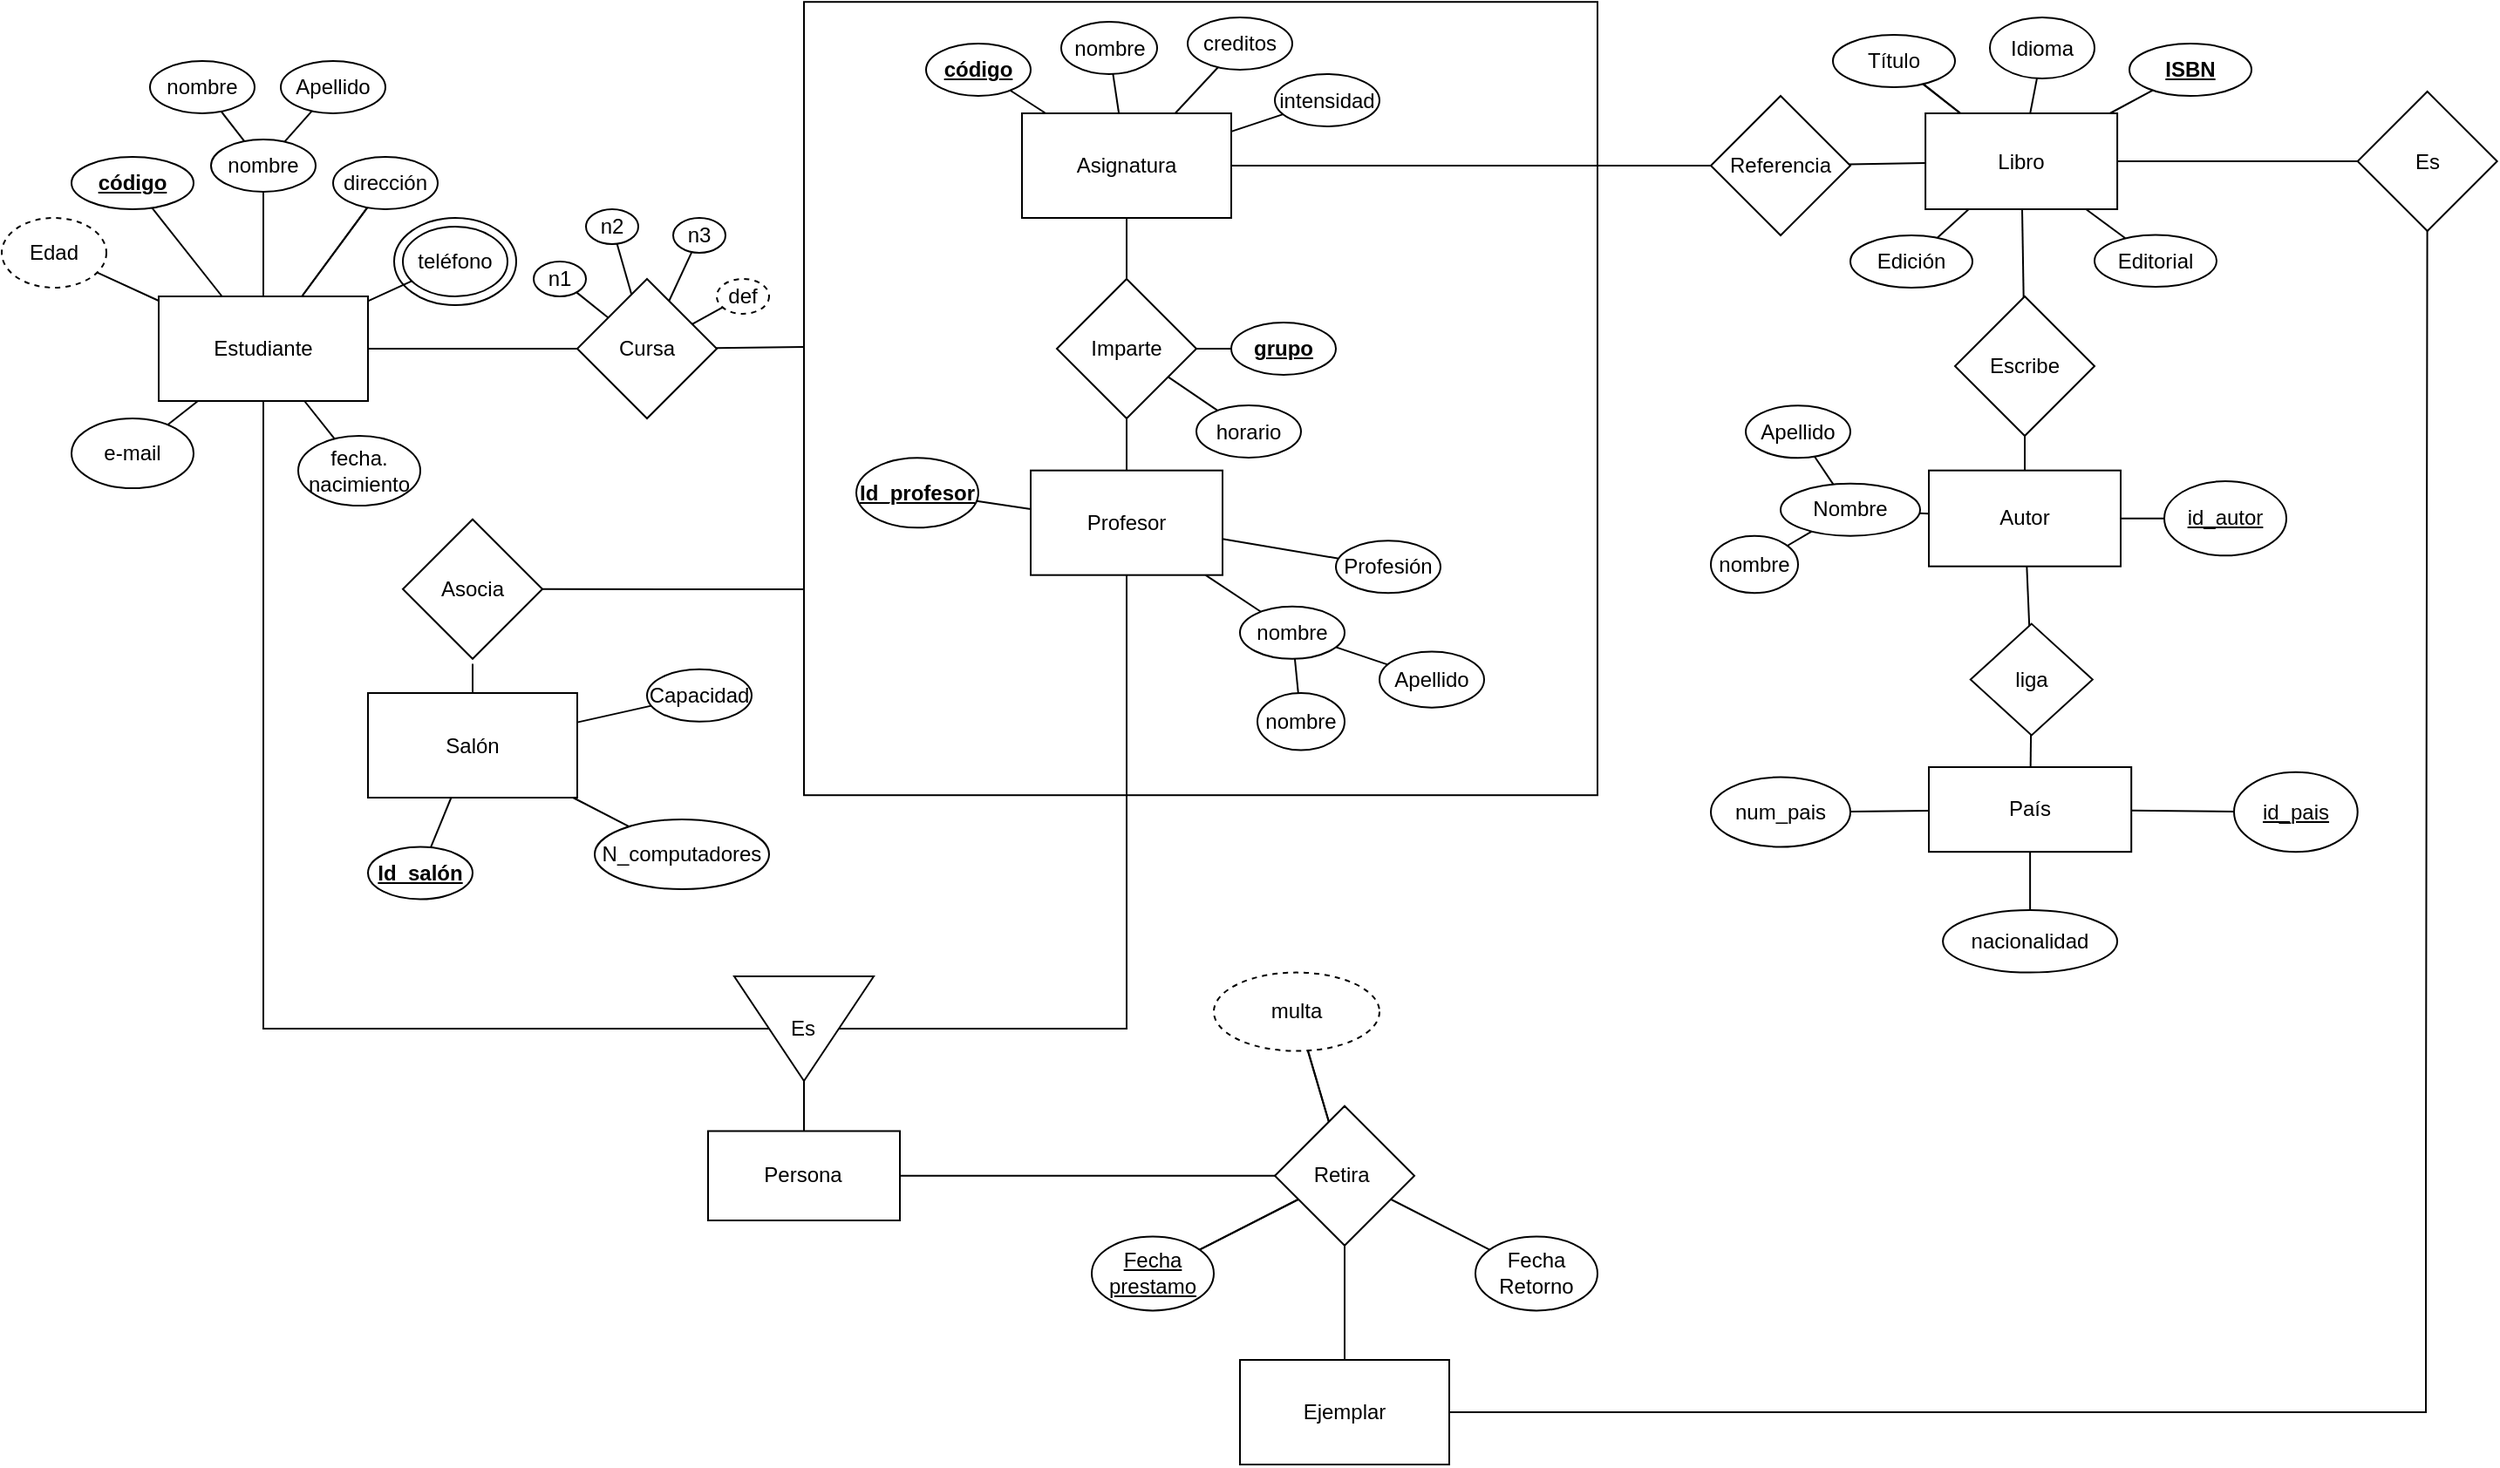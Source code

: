 <mxfile version="16.6.4" type="github">
  <diagram id="R2lEEEUBdFMjLlhIrx00" name="Page-1">
    <mxGraphModel dx="1920" dy="1042" grid="1" gridSize="10" guides="1" tooltips="1" connect="1" arrows="1" fold="1" page="1" pageScale="2" pageWidth="850" pageHeight="1100" math="0" shadow="0" extFonts="Permanent Marker^https://fonts.googleapis.com/css?family=Permanent+Marker">
      <root>
        <mxCell id="0" />
        <mxCell id="1" parent="0" />
        <mxCell id="dzcwZMocvyW8wxL2ZZtU-183" value="" style="ellipse;whiteSpace=wrap;html=1;shadow=0;sketch=0;gradientColor=none;" parent="1" vertex="1">
          <mxGeometry x="635" y="145" width="70" height="50" as="geometry" />
        </mxCell>
        <mxCell id="dzcwZMocvyW8wxL2ZZtU-33" value="" style="whiteSpace=wrap;html=1;aspect=fixed;sketch=0;" parent="1" vertex="1">
          <mxGeometry x="870" y="21.1" width="455" height="455" as="geometry" />
        </mxCell>
        <mxCell id="dzcwZMocvyW8wxL2ZZtU-14" value="" style="edgeStyle=none;rounded=0;orthogonalLoop=1;jettySize=auto;html=1;endArrow=none;endFill=0;" parent="1" source="dzcwZMocvyW8wxL2ZZtU-5" target="dzcwZMocvyW8wxL2ZZtU-9" edge="1">
          <mxGeometry relative="1" as="geometry" />
        </mxCell>
        <mxCell id="dzcwZMocvyW8wxL2ZZtU-15" value="" style="edgeStyle=none;rounded=0;orthogonalLoop=1;jettySize=auto;html=1;endArrow=none;endFill=0;" parent="1" source="dzcwZMocvyW8wxL2ZZtU-5" target="dzcwZMocvyW8wxL2ZZtU-9" edge="1">
          <mxGeometry relative="1" as="geometry" />
        </mxCell>
        <mxCell id="dzcwZMocvyW8wxL2ZZtU-146" value="" style="edgeStyle=none;rounded=0;orthogonalLoop=1;jettySize=auto;html=1;endArrow=none;endFill=0;" parent="1" source="dzcwZMocvyW8wxL2ZZtU-5" target="dzcwZMocvyW8wxL2ZZtU-6" edge="1">
          <mxGeometry relative="1" as="geometry" />
        </mxCell>
        <mxCell id="dzcwZMocvyW8wxL2ZZtU-5" value="Estudiante" style="rounded=0;whiteSpace=wrap;html=1;" parent="1" vertex="1">
          <mxGeometry x="500" y="190" width="120" height="60" as="geometry" />
        </mxCell>
        <mxCell id="dzcwZMocvyW8wxL2ZZtU-6" value="Edad" style="ellipse;whiteSpace=wrap;html=1;sketch=0;dashed=1;" parent="1" vertex="1">
          <mxGeometry x="410" y="145" width="60" height="40" as="geometry" />
        </mxCell>
        <mxCell id="dzcwZMocvyW8wxL2ZZtU-19" value="" style="edgeStyle=none;rounded=0;orthogonalLoop=1;jettySize=auto;html=1;endArrow=none;endFill=0;" parent="1" source="dzcwZMocvyW8wxL2ZZtU-7" target="dzcwZMocvyW8wxL2ZZtU-5" edge="1">
          <mxGeometry relative="1" as="geometry" />
        </mxCell>
        <mxCell id="dzcwZMocvyW8wxL2ZZtU-7" value="&lt;b&gt;&lt;u&gt;código&lt;/u&gt;&lt;/b&gt;" style="ellipse;whiteSpace=wrap;html=1;sketch=0;" parent="1" vertex="1">
          <mxGeometry x="450" y="110" width="70" height="30" as="geometry" />
        </mxCell>
        <mxCell id="dzcwZMocvyW8wxL2ZZtU-16" value="" style="edgeStyle=none;rounded=0;orthogonalLoop=1;jettySize=auto;html=1;endArrow=none;endFill=0;" parent="1" source="dzcwZMocvyW8wxL2ZZtU-8" target="dzcwZMocvyW8wxL2ZZtU-5" edge="1">
          <mxGeometry relative="1" as="geometry" />
        </mxCell>
        <mxCell id="dzcwZMocvyW8wxL2ZZtU-185" value="" style="edgeStyle=none;rounded=0;orthogonalLoop=1;jettySize=auto;html=1;endArrow=none;endFill=0;" parent="1" source="dzcwZMocvyW8wxL2ZZtU-8" target="dzcwZMocvyW8wxL2ZZtU-184" edge="1">
          <mxGeometry relative="1" as="geometry" />
        </mxCell>
        <mxCell id="dzcwZMocvyW8wxL2ZZtU-8" value="nombre" style="ellipse;whiteSpace=wrap;html=1;sketch=0;" parent="1" vertex="1">
          <mxGeometry x="530" y="100" width="60" height="30" as="geometry" />
        </mxCell>
        <mxCell id="dzcwZMocvyW8wxL2ZZtU-9" value="dirección" style="ellipse;whiteSpace=wrap;html=1;sketch=0;" parent="1" vertex="1">
          <mxGeometry x="600" y="110" width="60" height="30" as="geometry" />
        </mxCell>
        <mxCell id="dzcwZMocvyW8wxL2ZZtU-20" value="" style="edgeStyle=none;rounded=0;orthogonalLoop=1;jettySize=auto;html=1;endArrow=none;endFill=0;" parent="1" source="dzcwZMocvyW8wxL2ZZtU-11" target="dzcwZMocvyW8wxL2ZZtU-5" edge="1">
          <mxGeometry relative="1" as="geometry" />
        </mxCell>
        <mxCell id="dzcwZMocvyW8wxL2ZZtU-11" value="teléfono" style="ellipse;whiteSpace=wrap;html=1;sketch=0;shadow=0;" parent="1" vertex="1">
          <mxGeometry x="640" y="150" width="60" height="40" as="geometry" />
        </mxCell>
        <mxCell id="dzcwZMocvyW8wxL2ZZtU-22" value="" style="edgeStyle=none;rounded=0;orthogonalLoop=1;jettySize=auto;html=1;endArrow=none;endFill=0;" parent="1" source="dzcwZMocvyW8wxL2ZZtU-12" target="dzcwZMocvyW8wxL2ZZtU-5" edge="1">
          <mxGeometry relative="1" as="geometry" />
        </mxCell>
        <mxCell id="dzcwZMocvyW8wxL2ZZtU-12" value="e-mail" style="ellipse;whiteSpace=wrap;html=1;sketch=0;" parent="1" vertex="1">
          <mxGeometry x="450" y="260" width="70" height="40" as="geometry" />
        </mxCell>
        <mxCell id="dzcwZMocvyW8wxL2ZZtU-25" value="" style="edgeStyle=none;rounded=0;orthogonalLoop=1;jettySize=auto;html=1;endArrow=none;endFill=0;" parent="1" source="dzcwZMocvyW8wxL2ZZtU-13" target="dzcwZMocvyW8wxL2ZZtU-5" edge="1">
          <mxGeometry relative="1" as="geometry" />
        </mxCell>
        <mxCell id="dzcwZMocvyW8wxL2ZZtU-13" value="fecha. nacimiento" style="ellipse;whiteSpace=wrap;html=1;sketch=0;" parent="1" vertex="1">
          <mxGeometry x="580" y="270" width="70" height="40" as="geometry" />
        </mxCell>
        <mxCell id="dzcwZMocvyW8wxL2ZZtU-31" value="" style="edgeStyle=none;rounded=0;orthogonalLoop=1;jettySize=auto;html=1;endArrow=none;endFill=0;" parent="1" source="dzcwZMocvyW8wxL2ZZtU-26" target="dzcwZMocvyW8wxL2ZZtU-5" edge="1">
          <mxGeometry relative="1" as="geometry" />
        </mxCell>
        <mxCell id="dzcwZMocvyW8wxL2ZZtU-34" value="" style="edgeStyle=none;rounded=0;orthogonalLoop=1;jettySize=auto;html=1;endArrow=none;endFill=0;entryX=0;entryY=0.435;entryDx=0;entryDy=0;entryPerimeter=0;" parent="1" source="dzcwZMocvyW8wxL2ZZtU-26" target="dzcwZMocvyW8wxL2ZZtU-33" edge="1">
          <mxGeometry relative="1" as="geometry">
            <mxPoint x="880" y="200" as="targetPoint" />
            <Array as="points" />
          </mxGeometry>
        </mxCell>
        <mxCell id="dzcwZMocvyW8wxL2ZZtU-26" value="Cursa" style="rhombus;whiteSpace=wrap;html=1;sketch=0;" parent="1" vertex="1">
          <mxGeometry x="740" y="180" width="80" height="80" as="geometry" />
        </mxCell>
        <mxCell id="dzcwZMocvyW8wxL2ZZtU-45" value="" style="edgeStyle=none;rounded=0;orthogonalLoop=1;jettySize=auto;html=1;endArrow=none;endFill=0;" parent="1" source="dzcwZMocvyW8wxL2ZZtU-28" target="dzcwZMocvyW8wxL2ZZtU-44" edge="1">
          <mxGeometry relative="1" as="geometry" />
        </mxCell>
        <mxCell id="x6OsKSB8tx-igDZUnWfk-2" value="" style="edgeStyle=none;rounded=0;orthogonalLoop=1;jettySize=auto;html=1;endArrow=none;endFill=0;" edge="1" parent="1" source="dzcwZMocvyW8wxL2ZZtU-28" target="dzcwZMocvyW8wxL2ZZtU-44">
          <mxGeometry relative="1" as="geometry" />
        </mxCell>
        <mxCell id="dzcwZMocvyW8wxL2ZZtU-28" value="Asignatura" style="rounded=0;whiteSpace=wrap;html=1;sketch=0;" parent="1" vertex="1">
          <mxGeometry x="995" y="85" width="120" height="60" as="geometry" />
        </mxCell>
        <mxCell id="dzcwZMocvyW8wxL2ZZtU-41" value="" style="edgeStyle=none;rounded=0;orthogonalLoop=1;jettySize=auto;html=1;endArrow=none;endFill=0;" parent="1" source="dzcwZMocvyW8wxL2ZZtU-35" target="dzcwZMocvyW8wxL2ZZtU-28" edge="1">
          <mxGeometry relative="1" as="geometry" />
        </mxCell>
        <mxCell id="dzcwZMocvyW8wxL2ZZtU-35" value="&lt;u&gt;&lt;b&gt;código&lt;/b&gt;&lt;/u&gt;" style="ellipse;whiteSpace=wrap;html=1;sketch=0;" parent="1" vertex="1">
          <mxGeometry x="940" y="45" width="60" height="30" as="geometry" />
        </mxCell>
        <mxCell id="dzcwZMocvyW8wxL2ZZtU-40" value="" style="edgeStyle=none;rounded=0;orthogonalLoop=1;jettySize=auto;html=1;endArrow=none;endFill=0;" parent="1" source="dzcwZMocvyW8wxL2ZZtU-36" target="dzcwZMocvyW8wxL2ZZtU-28" edge="1">
          <mxGeometry relative="1" as="geometry" />
        </mxCell>
        <mxCell id="dzcwZMocvyW8wxL2ZZtU-36" value="nombre" style="ellipse;whiteSpace=wrap;html=1;sketch=0;" parent="1" vertex="1">
          <mxGeometry x="1017.5" y="32.5" width="55" height="30" as="geometry" />
        </mxCell>
        <mxCell id="dzcwZMocvyW8wxL2ZZtU-39" value="" style="edgeStyle=none;rounded=0;orthogonalLoop=1;jettySize=auto;html=1;endArrow=none;endFill=0;" parent="1" source="dzcwZMocvyW8wxL2ZZtU-37" target="dzcwZMocvyW8wxL2ZZtU-28" edge="1">
          <mxGeometry relative="1" as="geometry" />
        </mxCell>
        <mxCell id="dzcwZMocvyW8wxL2ZZtU-37" value="creditos" style="ellipse;whiteSpace=wrap;html=1;sketch=0;" parent="1" vertex="1">
          <mxGeometry x="1090" y="30" width="60" height="30" as="geometry" />
        </mxCell>
        <mxCell id="dzcwZMocvyW8wxL2ZZtU-43" value="" style="edgeStyle=none;rounded=0;orthogonalLoop=1;jettySize=auto;html=1;endArrow=none;endFill=0;" parent="1" source="dzcwZMocvyW8wxL2ZZtU-42" target="dzcwZMocvyW8wxL2ZZtU-28" edge="1">
          <mxGeometry relative="1" as="geometry" />
        </mxCell>
        <mxCell id="dzcwZMocvyW8wxL2ZZtU-42" value="intensidad" style="ellipse;whiteSpace=wrap;html=1;sketch=0;" parent="1" vertex="1">
          <mxGeometry x="1140" y="62.5" width="60" height="30" as="geometry" />
        </mxCell>
        <mxCell id="dzcwZMocvyW8wxL2ZZtU-52" value="" style="edgeStyle=none;rounded=0;orthogonalLoop=1;jettySize=auto;html=1;endArrow=none;endFill=0;" parent="1" source="dzcwZMocvyW8wxL2ZZtU-44" target="dzcwZMocvyW8wxL2ZZtU-51" edge="1">
          <mxGeometry relative="1" as="geometry" />
        </mxCell>
        <mxCell id="dzcwZMocvyW8wxL2ZZtU-44" value="Imparte" style="rhombus;whiteSpace=wrap;html=1;sketch=0;" parent="1" vertex="1">
          <mxGeometry x="1015" y="180" width="80" height="80" as="geometry" />
        </mxCell>
        <mxCell id="dzcwZMocvyW8wxL2ZZtU-47" value="" style="edgeStyle=none;rounded=0;orthogonalLoop=1;jettySize=auto;html=1;endArrow=none;endFill=0;" parent="1" source="dzcwZMocvyW8wxL2ZZtU-46" target="dzcwZMocvyW8wxL2ZZtU-44" edge="1">
          <mxGeometry relative="1" as="geometry" />
        </mxCell>
        <mxCell id="dzcwZMocvyW8wxL2ZZtU-46" value="&lt;u&gt;&lt;b&gt;grupo&lt;/b&gt;&lt;/u&gt;" style="ellipse;whiteSpace=wrap;html=1;sketch=0;" parent="1" vertex="1">
          <mxGeometry x="1115" y="205" width="60" height="30" as="geometry" />
        </mxCell>
        <mxCell id="dzcwZMocvyW8wxL2ZZtU-49" value="" style="edgeStyle=none;rounded=0;orthogonalLoop=1;jettySize=auto;html=1;endArrow=none;endFill=0;" parent="1" source="dzcwZMocvyW8wxL2ZZtU-48" target="dzcwZMocvyW8wxL2ZZtU-44" edge="1">
          <mxGeometry relative="1" as="geometry" />
        </mxCell>
        <mxCell id="dzcwZMocvyW8wxL2ZZtU-48" value="horario" style="ellipse;whiteSpace=wrap;html=1;sketch=0;" parent="1" vertex="1">
          <mxGeometry x="1095" y="252.5" width="60" height="30" as="geometry" />
        </mxCell>
        <mxCell id="dzcwZMocvyW8wxL2ZZtU-51" value="Profesor" style="rounded=0;whiteSpace=wrap;html=1;sketch=0;" parent="1" vertex="1">
          <mxGeometry x="1000" y="289.84" width="110" height="60" as="geometry" />
        </mxCell>
        <mxCell id="dzcwZMocvyW8wxL2ZZtU-54" value="" style="edgeStyle=none;rounded=0;orthogonalLoop=1;jettySize=auto;html=1;endArrow=none;endFill=0;" parent="1" source="dzcwZMocvyW8wxL2ZZtU-53" target="dzcwZMocvyW8wxL2ZZtU-51" edge="1">
          <mxGeometry relative="1" as="geometry" />
        </mxCell>
        <mxCell id="dzcwZMocvyW8wxL2ZZtU-53" value="Profesión" style="ellipse;whiteSpace=wrap;html=1;sketch=0;" parent="1" vertex="1">
          <mxGeometry x="1175" y="330.15" width="60" height="30" as="geometry" />
        </mxCell>
        <mxCell id="dzcwZMocvyW8wxL2ZZtU-56" value="" style="edgeStyle=none;rounded=0;orthogonalLoop=1;jettySize=auto;html=1;endArrow=none;endFill=0;" parent="1" source="dzcwZMocvyW8wxL2ZZtU-55" target="dzcwZMocvyW8wxL2ZZtU-51" edge="1">
          <mxGeometry relative="1" as="geometry" />
        </mxCell>
        <mxCell id="dzcwZMocvyW8wxL2ZZtU-55" value="nombre" style="ellipse;whiteSpace=wrap;html=1;sketch=0;" parent="1" vertex="1">
          <mxGeometry x="1120" y="367.89" width="60" height="30" as="geometry" />
        </mxCell>
        <mxCell id="dzcwZMocvyW8wxL2ZZtU-58" value="" style="edgeStyle=none;rounded=0;orthogonalLoop=1;jettySize=auto;html=1;endArrow=none;endFill=0;" parent="1" source="dzcwZMocvyW8wxL2ZZtU-57" target="dzcwZMocvyW8wxL2ZZtU-51" edge="1">
          <mxGeometry relative="1" as="geometry" />
        </mxCell>
        <mxCell id="dzcwZMocvyW8wxL2ZZtU-57" value="&lt;b&gt;&lt;u&gt;Id_profesor&lt;/u&gt;&lt;/b&gt;" style="ellipse;whiteSpace=wrap;html=1;sketch=0;" parent="1" vertex="1">
          <mxGeometry x="900" y="282.65" width="70" height="40" as="geometry" />
        </mxCell>
        <mxCell id="dzcwZMocvyW8wxL2ZZtU-59" style="edgeStyle=none;rounded=0;orthogonalLoop=1;jettySize=auto;html=1;exitX=0.5;exitY=1;exitDx=0;exitDy=0;endArrow=none;endFill=0;" parent="1" source="dzcwZMocvyW8wxL2ZZtU-37" target="dzcwZMocvyW8wxL2ZZtU-37" edge="1">
          <mxGeometry relative="1" as="geometry" />
        </mxCell>
        <mxCell id="dzcwZMocvyW8wxL2ZZtU-65" value="" style="edgeStyle=none;rounded=0;orthogonalLoop=1;jettySize=auto;html=1;endArrow=none;endFill=0;" parent="1" target="dzcwZMocvyW8wxL2ZZtU-64" edge="1">
          <mxGeometry relative="1" as="geometry">
            <mxPoint x="680" y="400.78" as="sourcePoint" />
          </mxGeometry>
        </mxCell>
        <mxCell id="x6OsKSB8tx-igDZUnWfk-37" style="edgeStyle=none;rounded=0;orthogonalLoop=1;jettySize=auto;html=1;exitX=1;exitY=0.5;exitDx=0;exitDy=0;endArrow=none;endFill=0;" edge="1" parent="1" source="dzcwZMocvyW8wxL2ZZtU-60">
          <mxGeometry relative="1" as="geometry">
            <mxPoint x="870" y="358" as="targetPoint" />
          </mxGeometry>
        </mxCell>
        <mxCell id="dzcwZMocvyW8wxL2ZZtU-60" value="Asocia" style="rhombus;whiteSpace=wrap;html=1;sketch=0;" parent="1" vertex="1">
          <mxGeometry x="640" y="317.89" width="80" height="80" as="geometry" />
        </mxCell>
        <mxCell id="dzcwZMocvyW8wxL2ZZtU-64" value="Salón" style="whiteSpace=wrap;html=1;sketch=0;" parent="1" vertex="1">
          <mxGeometry x="620" y="417.5" width="120" height="60" as="geometry" />
        </mxCell>
        <mxCell id="x6OsKSB8tx-igDZUnWfk-50" value="" style="edgeStyle=none;rounded=0;orthogonalLoop=1;jettySize=auto;html=1;endArrow=none;endFill=0;" edge="1" parent="1" source="dzcwZMocvyW8wxL2ZZtU-67" target="dzcwZMocvyW8wxL2ZZtU-64">
          <mxGeometry relative="1" as="geometry" />
        </mxCell>
        <mxCell id="dzcwZMocvyW8wxL2ZZtU-67" value="&lt;b&gt;&lt;u&gt;Id_salón&lt;/u&gt;&lt;/b&gt;" style="ellipse;whiteSpace=wrap;html=1;sketch=0;" parent="1" vertex="1">
          <mxGeometry x="620" y="505.74" width="60" height="30" as="geometry" />
        </mxCell>
        <mxCell id="dzcwZMocvyW8wxL2ZZtU-70" value="" style="edgeStyle=none;rounded=0;orthogonalLoop=1;jettySize=auto;html=1;endArrow=none;endFill=0;" parent="1" source="dzcwZMocvyW8wxL2ZZtU-69" target="dzcwZMocvyW8wxL2ZZtU-64" edge="1">
          <mxGeometry relative="1" as="geometry" />
        </mxCell>
        <mxCell id="dzcwZMocvyW8wxL2ZZtU-69" value="Capacidad" style="ellipse;whiteSpace=wrap;html=1;sketch=0;" parent="1" vertex="1">
          <mxGeometry x="780" y="403.91" width="60" height="30" as="geometry" />
        </mxCell>
        <mxCell id="x6OsKSB8tx-igDZUnWfk-38" value="" style="edgeStyle=none;rounded=0;orthogonalLoop=1;jettySize=auto;html=1;endArrow=none;endFill=0;" edge="1" parent="1" source="dzcwZMocvyW8wxL2ZZtU-71" target="dzcwZMocvyW8wxL2ZZtU-64">
          <mxGeometry relative="1" as="geometry" />
        </mxCell>
        <mxCell id="dzcwZMocvyW8wxL2ZZtU-71" value="N_computadores" style="ellipse;whiteSpace=wrap;html=1;sketch=0;" parent="1" vertex="1">
          <mxGeometry x="750" y="490" width="100" height="40" as="geometry" />
        </mxCell>
        <mxCell id="dzcwZMocvyW8wxL2ZZtU-138" value="" style="edgeStyle=none;rounded=0;orthogonalLoop=1;jettySize=auto;html=1;endArrow=none;endFill=0;" parent="1" source="dzcwZMocvyW8wxL2ZZtU-84" target="dzcwZMocvyW8wxL2ZZtU-127" edge="1">
          <mxGeometry relative="1" as="geometry" />
        </mxCell>
        <mxCell id="dzcwZMocvyW8wxL2ZZtU-84" value="Idioma" style="ellipse;whiteSpace=wrap;html=1;sketch=0;" parent="1" vertex="1">
          <mxGeometry x="1550" y="30" width="60" height="35" as="geometry" />
        </mxCell>
        <mxCell id="dzcwZMocvyW8wxL2ZZtU-140" value="" style="edgeStyle=none;rounded=0;orthogonalLoop=1;jettySize=auto;html=1;endArrow=none;endFill=0;" parent="1" source="dzcwZMocvyW8wxL2ZZtU-88" target="dzcwZMocvyW8wxL2ZZtU-127" edge="1">
          <mxGeometry relative="1" as="geometry" />
        </mxCell>
        <mxCell id="dzcwZMocvyW8wxL2ZZtU-88" value="Título" style="ellipse;whiteSpace=wrap;html=1;sketch=0;" parent="1" vertex="1">
          <mxGeometry x="1460" y="40" width="70" height="30" as="geometry" />
        </mxCell>
        <mxCell id="dzcwZMocvyW8wxL2ZZtU-99" style="edgeStyle=none;rounded=0;orthogonalLoop=1;jettySize=auto;html=1;exitX=0.5;exitY=1;exitDx=0;exitDy=0;endArrow=none;endFill=0;" parent="1" edge="1">
          <mxGeometry relative="1" as="geometry">
            <mxPoint x="1630" y="227.66" as="sourcePoint" />
            <mxPoint x="1630" y="227.66" as="targetPoint" />
          </mxGeometry>
        </mxCell>
        <mxCell id="dzcwZMocvyW8wxL2ZZtU-110" value="" style="edgeStyle=none;rounded=0;orthogonalLoop=1;jettySize=auto;html=1;endArrow=none;endFill=0;" parent="1" source="dzcwZMocvyW8wxL2ZZtU-107" target="dzcwZMocvyW8wxL2ZZtU-109" edge="1">
          <mxGeometry relative="1" as="geometry" />
        </mxCell>
        <mxCell id="dzcwZMocvyW8wxL2ZZtU-133" value="" style="edgeStyle=none;rounded=0;orthogonalLoop=1;jettySize=auto;html=1;endArrow=none;endFill=0;" parent="1" source="dzcwZMocvyW8wxL2ZZtU-107" target="dzcwZMocvyW8wxL2ZZtU-130" edge="1">
          <mxGeometry relative="1" as="geometry" />
        </mxCell>
        <mxCell id="x6OsKSB8tx-igDZUnWfk-10" value="" style="edgeStyle=none;rounded=0;orthogonalLoop=1;jettySize=auto;html=1;endArrow=none;endFill=0;" edge="1" parent="1" source="dzcwZMocvyW8wxL2ZZtU-107" target="x6OsKSB8tx-igDZUnWfk-9">
          <mxGeometry relative="1" as="geometry" />
        </mxCell>
        <mxCell id="x6OsKSB8tx-igDZUnWfk-12" value="" style="edgeStyle=none;rounded=0;orthogonalLoop=1;jettySize=auto;html=1;endArrow=none;endFill=0;" edge="1" parent="1" source="dzcwZMocvyW8wxL2ZZtU-107" target="x6OsKSB8tx-igDZUnWfk-11">
          <mxGeometry relative="1" as="geometry" />
        </mxCell>
        <mxCell id="dzcwZMocvyW8wxL2ZZtU-107" value="Autor" style="whiteSpace=wrap;html=1;sketch=0;" parent="1" vertex="1">
          <mxGeometry x="1515" y="289.84" width="110" height="55" as="geometry" />
        </mxCell>
        <mxCell id="dzcwZMocvyW8wxL2ZZtU-109" value="Nombre" style="ellipse;whiteSpace=wrap;html=1;sketch=0;" parent="1" vertex="1">
          <mxGeometry x="1430" y="297.34" width="80" height="30" as="geometry" />
        </mxCell>
        <mxCell id="dzcwZMocvyW8wxL2ZZtU-113" style="edgeStyle=none;rounded=0;orthogonalLoop=1;jettySize=auto;html=1;exitX=0.5;exitY=1;exitDx=0;exitDy=0;endArrow=none;endFill=0;" parent="1" edge="1">
          <mxGeometry relative="1" as="geometry">
            <mxPoint x="1641.095" y="505.47" as="sourcePoint" />
            <mxPoint x="1641.095" y="505.47" as="targetPoint" />
          </mxGeometry>
        </mxCell>
        <mxCell id="dzcwZMocvyW8wxL2ZZtU-115" value="" style="edgeStyle=none;rounded=0;orthogonalLoop=1;jettySize=auto;html=1;endArrow=none;endFill=0;" parent="1" source="dzcwZMocvyW8wxL2ZZtU-114" target="dzcwZMocvyW8wxL2ZZtU-28" edge="1">
          <mxGeometry relative="1" as="geometry" />
        </mxCell>
        <mxCell id="dzcwZMocvyW8wxL2ZZtU-114" value="Referencia" style="rhombus;whiteSpace=wrap;html=1;sketch=0;" parent="1" vertex="1">
          <mxGeometry x="1390" y="75" width="80" height="80" as="geometry" />
        </mxCell>
        <mxCell id="dzcwZMocvyW8wxL2ZZtU-122" value="Edición" style="ellipse;whiteSpace=wrap;html=1;sketch=0;" parent="1" vertex="1">
          <mxGeometry x="1470" y="155" width="70" height="30" as="geometry" />
        </mxCell>
        <mxCell id="dzcwZMocvyW8wxL2ZZtU-131" value="" style="edgeStyle=none;rounded=0;orthogonalLoop=1;jettySize=auto;html=1;endArrow=none;endFill=0;" parent="1" source="dzcwZMocvyW8wxL2ZZtU-127" target="dzcwZMocvyW8wxL2ZZtU-130" edge="1">
          <mxGeometry relative="1" as="geometry" />
        </mxCell>
        <mxCell id="dzcwZMocvyW8wxL2ZZtU-211" value="" style="edgeStyle=none;rounded=0;orthogonalLoop=1;jettySize=auto;html=1;endArrow=none;endFill=0;" parent="1" source="dzcwZMocvyW8wxL2ZZtU-127" target="dzcwZMocvyW8wxL2ZZtU-88" edge="1">
          <mxGeometry relative="1" as="geometry" />
        </mxCell>
        <mxCell id="x6OsKSB8tx-igDZUnWfk-7" value="" style="edgeStyle=none;rounded=0;orthogonalLoop=1;jettySize=auto;html=1;endArrow=none;endFill=0;" edge="1" parent="1" source="dzcwZMocvyW8wxL2ZZtU-127" target="dzcwZMocvyW8wxL2ZZtU-122">
          <mxGeometry relative="1" as="geometry" />
        </mxCell>
        <mxCell id="x6OsKSB8tx-igDZUnWfk-8" value="" style="edgeStyle=none;rounded=0;orthogonalLoop=1;jettySize=auto;html=1;endArrow=none;endFill=0;" edge="1" parent="1" source="dzcwZMocvyW8wxL2ZZtU-127" target="dzcwZMocvyW8wxL2ZZtU-114">
          <mxGeometry relative="1" as="geometry" />
        </mxCell>
        <mxCell id="x6OsKSB8tx-igDZUnWfk-32" value="" style="edgeStyle=none;rounded=0;orthogonalLoop=1;jettySize=auto;html=1;endArrow=none;endFill=0;" edge="1" parent="1" source="dzcwZMocvyW8wxL2ZZtU-127" target="x6OsKSB8tx-igDZUnWfk-31">
          <mxGeometry relative="1" as="geometry" />
        </mxCell>
        <mxCell id="dzcwZMocvyW8wxL2ZZtU-127" value="Libro" style="whiteSpace=wrap;html=1;sketch=0;" parent="1" vertex="1">
          <mxGeometry x="1513.05" y="85" width="110" height="55" as="geometry" />
        </mxCell>
        <mxCell id="dzcwZMocvyW8wxL2ZZtU-130" value="Escribe" style="rhombus;whiteSpace=wrap;html=1;sketch=0;" parent="1" vertex="1">
          <mxGeometry x="1530" y="190.0" width="80" height="80" as="geometry" />
        </mxCell>
        <mxCell id="dzcwZMocvyW8wxL2ZZtU-134" style="edgeStyle=none;rounded=0;orthogonalLoop=1;jettySize=auto;html=1;exitX=0.5;exitY=1;exitDx=0;exitDy=0;endArrow=none;endFill=0;" parent="1" edge="1">
          <mxGeometry relative="1" as="geometry">
            <mxPoint x="1641.095" y="505.47" as="sourcePoint" />
            <mxPoint x="1641.095" y="505.47" as="targetPoint" />
          </mxGeometry>
        </mxCell>
        <mxCell id="dzcwZMocvyW8wxL2ZZtU-142" style="edgeStyle=none;rounded=0;orthogonalLoop=1;jettySize=auto;html=1;exitX=0.5;exitY=1;exitDx=0;exitDy=0;endArrow=none;endFill=0;" parent="1" source="dzcwZMocvyW8wxL2ZZtU-6" target="dzcwZMocvyW8wxL2ZZtU-6" edge="1">
          <mxGeometry relative="1" as="geometry" />
        </mxCell>
        <mxCell id="dzcwZMocvyW8wxL2ZZtU-147" style="edgeStyle=none;rounded=0;orthogonalLoop=1;jettySize=auto;html=1;exitX=0;exitY=0.5;exitDx=0;exitDy=0;endArrow=none;endFill=0;" parent="1" source="dzcwZMocvyW8wxL2ZZtU-5" target="dzcwZMocvyW8wxL2ZZtU-5" edge="1">
          <mxGeometry relative="1" as="geometry" />
        </mxCell>
        <mxCell id="dzcwZMocvyW8wxL2ZZtU-160" value="" style="edgeStyle=none;rounded=0;orthogonalLoop=1;jettySize=auto;html=1;endArrow=none;endFill=0;" parent="1" source="dzcwZMocvyW8wxL2ZZtU-159" target="dzcwZMocvyW8wxL2ZZtU-26" edge="1">
          <mxGeometry relative="1" as="geometry" />
        </mxCell>
        <mxCell id="dzcwZMocvyW8wxL2ZZtU-159" value="n2" style="ellipse;whiteSpace=wrap;html=1;sketch=0;" parent="1" vertex="1">
          <mxGeometry x="745" y="140" width="30" height="20" as="geometry" />
        </mxCell>
        <mxCell id="dzcwZMocvyW8wxL2ZZtU-165" value="" style="edgeStyle=none;rounded=0;orthogonalLoop=1;jettySize=auto;html=1;endArrow=none;endFill=0;" parent="1" source="dzcwZMocvyW8wxL2ZZtU-164" target="dzcwZMocvyW8wxL2ZZtU-26" edge="1">
          <mxGeometry relative="1" as="geometry" />
        </mxCell>
        <mxCell id="dzcwZMocvyW8wxL2ZZtU-164" value="n3" style="ellipse;whiteSpace=wrap;html=1;sketch=0;" parent="1" vertex="1">
          <mxGeometry x="795" y="145" width="30" height="20" as="geometry" />
        </mxCell>
        <mxCell id="dzcwZMocvyW8wxL2ZZtU-168" value="" style="edgeStyle=none;rounded=0;orthogonalLoop=1;jettySize=auto;html=1;endArrow=none;endFill=0;" parent="1" source="dzcwZMocvyW8wxL2ZZtU-167" target="dzcwZMocvyW8wxL2ZZtU-26" edge="1">
          <mxGeometry relative="1" as="geometry" />
        </mxCell>
        <mxCell id="dzcwZMocvyW8wxL2ZZtU-167" value="def" style="ellipse;whiteSpace=wrap;html=1;sketch=0;dashed=1;" parent="1" vertex="1">
          <mxGeometry x="820" y="180" width="30" height="20" as="geometry" />
        </mxCell>
        <mxCell id="dzcwZMocvyW8wxL2ZZtU-172" value="" style="edgeStyle=none;rounded=0;orthogonalLoop=1;jettySize=auto;html=1;endArrow=none;endFill=0;" parent="1" source="dzcwZMocvyW8wxL2ZZtU-171" target="dzcwZMocvyW8wxL2ZZtU-26" edge="1">
          <mxGeometry relative="1" as="geometry" />
        </mxCell>
        <mxCell id="dzcwZMocvyW8wxL2ZZtU-171" value="n1" style="ellipse;whiteSpace=wrap;html=1;sketch=0;" parent="1" vertex="1">
          <mxGeometry x="715" y="170" width="30" height="20" as="geometry" />
        </mxCell>
        <mxCell id="dzcwZMocvyW8wxL2ZZtU-246" value="" style="edgeStyle=none;rounded=0;orthogonalLoop=1;jettySize=auto;html=1;endArrow=none;endFill=0;" parent="1" source="dzcwZMocvyW8wxL2ZZtU-173" target="dzcwZMocvyW8wxL2ZZtU-204" edge="1">
          <mxGeometry relative="1" as="geometry" />
        </mxCell>
        <mxCell id="dzcwZMocvyW8wxL2ZZtU-291" value="" style="edgeStyle=none;rounded=0;orthogonalLoop=1;jettySize=auto;html=1;endArrow=none;endFill=0;" parent="1" source="dzcwZMocvyW8wxL2ZZtU-173" target="dzcwZMocvyW8wxL2ZZtU-176" edge="1">
          <mxGeometry relative="1" as="geometry" />
        </mxCell>
        <mxCell id="x6OsKSB8tx-igDZUnWfk-55" value="" style="edgeStyle=none;rounded=0;orthogonalLoop=1;jettySize=auto;html=1;endArrow=none;endFill=0;" edge="1" parent="1" source="dzcwZMocvyW8wxL2ZZtU-173" target="x6OsKSB8tx-igDZUnWfk-53">
          <mxGeometry relative="1" as="geometry" />
        </mxCell>
        <mxCell id="x6OsKSB8tx-igDZUnWfk-56" value="" style="edgeStyle=none;rounded=0;orthogonalLoop=1;jettySize=auto;html=1;endArrow=none;endFill=0;" edge="1" parent="1" source="dzcwZMocvyW8wxL2ZZtU-173" target="x6OsKSB8tx-igDZUnWfk-25">
          <mxGeometry relative="1" as="geometry" />
        </mxCell>
        <mxCell id="dzcwZMocvyW8wxL2ZZtU-173" value="Retira&amp;nbsp;&lt;br&gt;" style="rhombus;whiteSpace=wrap;html=1;sketch=0;" parent="1" vertex="1">
          <mxGeometry x="1140" y="654.37" width="80" height="80" as="geometry" />
        </mxCell>
        <mxCell id="dzcwZMocvyW8wxL2ZZtU-179" value="" style="edgeStyle=none;rounded=0;orthogonalLoop=1;jettySize=auto;html=1;endArrow=none;endFill=0;" parent="1" source="dzcwZMocvyW8wxL2ZZtU-176" target="dzcwZMocvyW8wxL2ZZtU-173" edge="1">
          <mxGeometry relative="1" as="geometry" />
        </mxCell>
        <mxCell id="dzcwZMocvyW8wxL2ZZtU-176" value="&lt;u&gt;Fecha prestamo&lt;/u&gt;" style="ellipse;whiteSpace=wrap;html=1;sketch=0;" parent="1" vertex="1">
          <mxGeometry x="1035" y="729.21" width="70" height="42.5" as="geometry" />
        </mxCell>
        <mxCell id="dzcwZMocvyW8wxL2ZZtU-182" value="" style="edgeStyle=none;rounded=0;orthogonalLoop=1;jettySize=auto;html=1;endArrow=none;endFill=0;" parent="1" source="dzcwZMocvyW8wxL2ZZtU-180" target="dzcwZMocvyW8wxL2ZZtU-173" edge="1">
          <mxGeometry relative="1" as="geometry" />
        </mxCell>
        <mxCell id="dzcwZMocvyW8wxL2ZZtU-180" value="Fecha Retorno" style="ellipse;whiteSpace=wrap;html=1;sketch=0;" parent="1" vertex="1">
          <mxGeometry x="1255" y="729.21" width="70" height="42.5" as="geometry" />
        </mxCell>
        <mxCell id="dzcwZMocvyW8wxL2ZZtU-184" value="nombre" style="ellipse;whiteSpace=wrap;html=1;sketch=0;" parent="1" vertex="1">
          <mxGeometry x="495" y="55" width="60" height="30" as="geometry" />
        </mxCell>
        <mxCell id="dzcwZMocvyW8wxL2ZZtU-189" value="" style="edgeStyle=none;rounded=0;orthogonalLoop=1;jettySize=auto;html=1;endArrow=none;endFill=0;" parent="1" source="dzcwZMocvyW8wxL2ZZtU-186" target="dzcwZMocvyW8wxL2ZZtU-8" edge="1">
          <mxGeometry relative="1" as="geometry" />
        </mxCell>
        <mxCell id="dzcwZMocvyW8wxL2ZZtU-186" value="Apellido" style="ellipse;whiteSpace=wrap;html=1;sketch=0;" parent="1" vertex="1">
          <mxGeometry x="570" y="55" width="60" height="30" as="geometry" />
        </mxCell>
        <mxCell id="dzcwZMocvyW8wxL2ZZtU-194" value="" style="edgeStyle=none;rounded=0;orthogonalLoop=1;jettySize=auto;html=1;endArrow=none;endFill=0;" parent="1" source="dzcwZMocvyW8wxL2ZZtU-190" target="dzcwZMocvyW8wxL2ZZtU-55" edge="1">
          <mxGeometry relative="1" as="geometry" />
        </mxCell>
        <mxCell id="dzcwZMocvyW8wxL2ZZtU-190" value="nombre" style="ellipse;whiteSpace=wrap;html=1;sketch=0;" parent="1" vertex="1">
          <mxGeometry x="1130" y="417.5" width="50" height="32.81" as="geometry" />
        </mxCell>
        <mxCell id="dzcwZMocvyW8wxL2ZZtU-192" value="" style="edgeStyle=none;rounded=0;orthogonalLoop=1;jettySize=auto;html=1;endArrow=none;endFill=0;" parent="1" source="dzcwZMocvyW8wxL2ZZtU-191" target="dzcwZMocvyW8wxL2ZZtU-55" edge="1">
          <mxGeometry relative="1" as="geometry" />
        </mxCell>
        <mxCell id="dzcwZMocvyW8wxL2ZZtU-191" value="Apellido" style="ellipse;whiteSpace=wrap;html=1;sketch=0;" parent="1" vertex="1">
          <mxGeometry x="1200" y="393.71" width="60" height="32.11" as="geometry" />
        </mxCell>
        <mxCell id="dzcwZMocvyW8wxL2ZZtU-206" value="" style="edgeStyle=none;rounded=0;orthogonalLoop=1;jettySize=auto;html=1;endArrow=none;endFill=0;" parent="1" source="dzcwZMocvyW8wxL2ZZtU-204" target="dzcwZMocvyW8wxL2ZZtU-173" edge="1">
          <mxGeometry relative="1" as="geometry" />
        </mxCell>
        <mxCell id="dzcwZMocvyW8wxL2ZZtU-204" value="multa" style="ellipse;whiteSpace=wrap;html=1;sketch=0;dashed=1;" parent="1" vertex="1">
          <mxGeometry x="1105" y="577.81" width="95" height="45" as="geometry" />
        </mxCell>
        <mxCell id="dzcwZMocvyW8wxL2ZZtU-213" value="" style="edgeStyle=none;rounded=0;orthogonalLoop=1;jettySize=auto;html=1;endArrow=none;endFill=0;" parent="1" source="dzcwZMocvyW8wxL2ZZtU-212" target="dzcwZMocvyW8wxL2ZZtU-127" edge="1">
          <mxGeometry relative="1" as="geometry" />
        </mxCell>
        <mxCell id="dzcwZMocvyW8wxL2ZZtU-212" value="Editorial" style="ellipse;whiteSpace=wrap;html=1;sketch=0;" parent="1" vertex="1">
          <mxGeometry x="1610" y="154.69" width="70" height="29.84" as="geometry" />
        </mxCell>
        <mxCell id="dzcwZMocvyW8wxL2ZZtU-216" value="" style="edgeStyle=none;rounded=0;orthogonalLoop=1;jettySize=auto;html=1;endArrow=none;endFill=0;" parent="1" source="dzcwZMocvyW8wxL2ZZtU-215" target="dzcwZMocvyW8wxL2ZZtU-127" edge="1">
          <mxGeometry relative="1" as="geometry" />
        </mxCell>
        <mxCell id="dzcwZMocvyW8wxL2ZZtU-215" value="&lt;u&gt;&lt;b&gt;ISBN&lt;/b&gt;&lt;/u&gt;" style="ellipse;whiteSpace=wrap;html=1;sketch=0;" parent="1" vertex="1">
          <mxGeometry x="1630" y="45.0" width="70" height="30" as="geometry" />
        </mxCell>
        <mxCell id="dzcwZMocvyW8wxL2ZZtU-218" style="edgeStyle=none;rounded=0;orthogonalLoop=1;jettySize=auto;html=1;exitX=1;exitY=1;exitDx=0;exitDy=0;endArrow=none;endFill=0;" parent="1" source="dzcwZMocvyW8wxL2ZZtU-88" target="dzcwZMocvyW8wxL2ZZtU-88" edge="1">
          <mxGeometry relative="1" as="geometry" />
        </mxCell>
        <mxCell id="dzcwZMocvyW8wxL2ZZtU-219" style="edgeStyle=none;rounded=0;orthogonalLoop=1;jettySize=auto;html=1;exitX=0.5;exitY=1;exitDx=0;exitDy=0;endArrow=none;endFill=0;" parent="1" source="dzcwZMocvyW8wxL2ZZtU-109" target="dzcwZMocvyW8wxL2ZZtU-109" edge="1">
          <mxGeometry relative="1" as="geometry" />
        </mxCell>
        <mxCell id="dzcwZMocvyW8wxL2ZZtU-253" value="" style="edgeStyle=none;rounded=0;orthogonalLoop=1;jettySize=auto;html=1;endArrow=none;endFill=0;" parent="1" source="dzcwZMocvyW8wxL2ZZtU-251" target="dzcwZMocvyW8wxL2ZZtU-109" edge="1">
          <mxGeometry relative="1" as="geometry" />
        </mxCell>
        <mxCell id="dzcwZMocvyW8wxL2ZZtU-251" value="nombre" style="ellipse;whiteSpace=wrap;html=1;sketch=0;" parent="1" vertex="1">
          <mxGeometry x="1390" y="327.34" width="50" height="32.81" as="geometry" />
        </mxCell>
        <mxCell id="dzcwZMocvyW8wxL2ZZtU-254" value="" style="edgeStyle=none;rounded=0;orthogonalLoop=1;jettySize=auto;html=1;endArrow=none;endFill=0;" parent="1" source="dzcwZMocvyW8wxL2ZZtU-252" target="dzcwZMocvyW8wxL2ZZtU-109" edge="1">
          <mxGeometry relative="1" as="geometry" />
        </mxCell>
        <mxCell id="dzcwZMocvyW8wxL2ZZtU-252" value="Apellido" style="ellipse;whiteSpace=wrap;html=1;sketch=0;" parent="1" vertex="1">
          <mxGeometry x="1410" y="252.65" width="60" height="30" as="geometry" />
        </mxCell>
        <mxCell id="dzcwZMocvyW8wxL2ZZtU-297" style="edgeStyle=none;rounded=0;orthogonalLoop=1;jettySize=auto;html=1;exitX=0.5;exitY=1;exitDx=0;exitDy=0;endArrow=none;endFill=0;" parent="1" edge="1">
          <mxGeometry relative="1" as="geometry">
            <mxPoint x="1670" y="297.66" as="sourcePoint" />
            <mxPoint x="1670" y="297.66" as="targetPoint" />
          </mxGeometry>
        </mxCell>
        <mxCell id="x6OsKSB8tx-igDZUnWfk-9" value="&lt;u&gt;id_autor&lt;/u&gt;" style="ellipse;whiteSpace=wrap;html=1;sketch=0;" vertex="1" parent="1">
          <mxGeometry x="1650" y="296.01" width="70" height="42.66" as="geometry" />
        </mxCell>
        <mxCell id="x6OsKSB8tx-igDZUnWfk-11" value="liga" style="rhombus;whiteSpace=wrap;html=1;sketch=0;" vertex="1" parent="1">
          <mxGeometry x="1538.9" y="377.81" width="70" height="63.9" as="geometry" />
        </mxCell>
        <mxCell id="x6OsKSB8tx-igDZUnWfk-14" style="edgeStyle=none;rounded=0;orthogonalLoop=1;jettySize=auto;html=1;exitX=0.5;exitY=1;exitDx=0;exitDy=0;endArrow=none;endFill=0;" edge="1" parent="1">
          <mxGeometry relative="1" as="geometry">
            <mxPoint x="1579.995" y="506.1" as="sourcePoint" />
            <mxPoint x="1579.995" y="506.1" as="targetPoint" />
          </mxGeometry>
        </mxCell>
        <mxCell id="x6OsKSB8tx-igDZUnWfk-16" value="" style="edgeStyle=none;rounded=0;orthogonalLoop=1;jettySize=auto;html=1;endArrow=none;endFill=0;" edge="1" parent="1" source="x6OsKSB8tx-igDZUnWfk-15" target="x6OsKSB8tx-igDZUnWfk-11">
          <mxGeometry relative="1" as="geometry" />
        </mxCell>
        <mxCell id="x6OsKSB8tx-igDZUnWfk-20" value="" style="edgeStyle=none;rounded=0;orthogonalLoop=1;jettySize=auto;html=1;endArrow=none;endFill=0;" edge="1" parent="1" source="x6OsKSB8tx-igDZUnWfk-15" target="x6OsKSB8tx-igDZUnWfk-19">
          <mxGeometry relative="1" as="geometry" />
        </mxCell>
        <mxCell id="x6OsKSB8tx-igDZUnWfk-22" value="" style="edgeStyle=none;rounded=0;orthogonalLoop=1;jettySize=auto;html=1;endArrow=none;endFill=0;" edge="1" parent="1" source="x6OsKSB8tx-igDZUnWfk-15" target="x6OsKSB8tx-igDZUnWfk-21">
          <mxGeometry relative="1" as="geometry" />
        </mxCell>
        <mxCell id="x6OsKSB8tx-igDZUnWfk-24" value="" style="edgeStyle=none;rounded=0;orthogonalLoop=1;jettySize=auto;html=1;endArrow=none;endFill=0;" edge="1" parent="1" source="x6OsKSB8tx-igDZUnWfk-15" target="x6OsKSB8tx-igDZUnWfk-23">
          <mxGeometry relative="1" as="geometry" />
        </mxCell>
        <mxCell id="x6OsKSB8tx-igDZUnWfk-15" value="País" style="rounded=0;whiteSpace=wrap;html=1;" vertex="1" parent="1">
          <mxGeometry x="1515" y="460" width="116.1" height="48.59" as="geometry" />
        </mxCell>
        <mxCell id="x6OsKSB8tx-igDZUnWfk-19" value="nacionalidad" style="ellipse;whiteSpace=wrap;html=1;rounded=0;" vertex="1" parent="1">
          <mxGeometry x="1523.05" y="542.04" width="100" height="35.77" as="geometry" />
        </mxCell>
        <mxCell id="x6OsKSB8tx-igDZUnWfk-21" value="&lt;u&gt;id_pais&lt;/u&gt;" style="ellipse;whiteSpace=wrap;html=1;rounded=0;" vertex="1" parent="1">
          <mxGeometry x="1690" y="462.89" width="70.85" height="45.7" as="geometry" />
        </mxCell>
        <mxCell id="x6OsKSB8tx-igDZUnWfk-23" value="num_pais" style="ellipse;whiteSpace=wrap;html=1;rounded=0;" vertex="1" parent="1">
          <mxGeometry x="1390" y="465.74" width="80" height="40" as="geometry" />
        </mxCell>
        <mxCell id="x6OsKSB8tx-igDZUnWfk-25" value="Ejemplar" style="whiteSpace=wrap;html=1;sketch=0;rounded=0;" vertex="1" parent="1">
          <mxGeometry x="1120" y="800" width="120" height="60" as="geometry" />
        </mxCell>
        <mxCell id="x6OsKSB8tx-igDZUnWfk-34" value="" style="edgeStyle=none;rounded=0;orthogonalLoop=1;jettySize=auto;html=1;endArrow=none;endFill=0;" edge="1" parent="1" source="x6OsKSB8tx-igDZUnWfk-31" target="x6OsKSB8tx-igDZUnWfk-25">
          <mxGeometry relative="1" as="geometry">
            <Array as="points">
              <mxPoint x="1800" y="690" />
              <mxPoint x="1800" y="830" />
            </Array>
          </mxGeometry>
        </mxCell>
        <mxCell id="x6OsKSB8tx-igDZUnWfk-31" value="Es" style="rhombus;whiteSpace=wrap;html=1;sketch=0;" vertex="1" parent="1">
          <mxGeometry x="1760.85" y="72.5" width="80" height="80" as="geometry" />
        </mxCell>
        <mxCell id="x6OsKSB8tx-igDZUnWfk-46" value="" style="edgeStyle=none;rounded=0;orthogonalLoop=1;jettySize=auto;html=1;endArrow=none;endFill=0;" edge="1" parent="1" source="x6OsKSB8tx-igDZUnWfk-45" target="dzcwZMocvyW8wxL2ZZtU-5">
          <mxGeometry relative="1" as="geometry">
            <Array as="points">
              <mxPoint x="560" y="610" />
            </Array>
          </mxGeometry>
        </mxCell>
        <mxCell id="x6OsKSB8tx-igDZUnWfk-48" value="" style="edgeStyle=none;rounded=0;orthogonalLoop=1;jettySize=auto;html=1;endArrow=none;endFill=0;" edge="1" parent="1" source="x6OsKSB8tx-igDZUnWfk-45" target="dzcwZMocvyW8wxL2ZZtU-51">
          <mxGeometry relative="1" as="geometry">
            <Array as="points">
              <mxPoint x="1055" y="610" />
            </Array>
          </mxGeometry>
        </mxCell>
        <mxCell id="x6OsKSB8tx-igDZUnWfk-54" value="" style="edgeStyle=none;rounded=0;orthogonalLoop=1;jettySize=auto;html=1;endArrow=none;endFill=0;" edge="1" parent="1" source="x6OsKSB8tx-igDZUnWfk-45" target="x6OsKSB8tx-igDZUnWfk-53">
          <mxGeometry relative="1" as="geometry" />
        </mxCell>
        <mxCell id="x6OsKSB8tx-igDZUnWfk-45" value="Es" style="triangle;whiteSpace=wrap;rounded=0;rotation=90;gradientColor=none;align=center;verticalAlign=middle;labelPosition=center;verticalLabelPosition=middle;html=1;spacingLeft=-1;horizontal=0;" vertex="1" parent="1">
          <mxGeometry x="840" y="570" width="60" height="80" as="geometry" />
        </mxCell>
        <mxCell id="x6OsKSB8tx-igDZUnWfk-53" value="Persona" style="whiteSpace=wrap;html=1;rounded=0;gradientColor=none;spacingLeft=-1;" vertex="1" parent="1">
          <mxGeometry x="815" y="668.75" width="110" height="51.25" as="geometry" />
        </mxCell>
      </root>
    </mxGraphModel>
  </diagram>
</mxfile>
